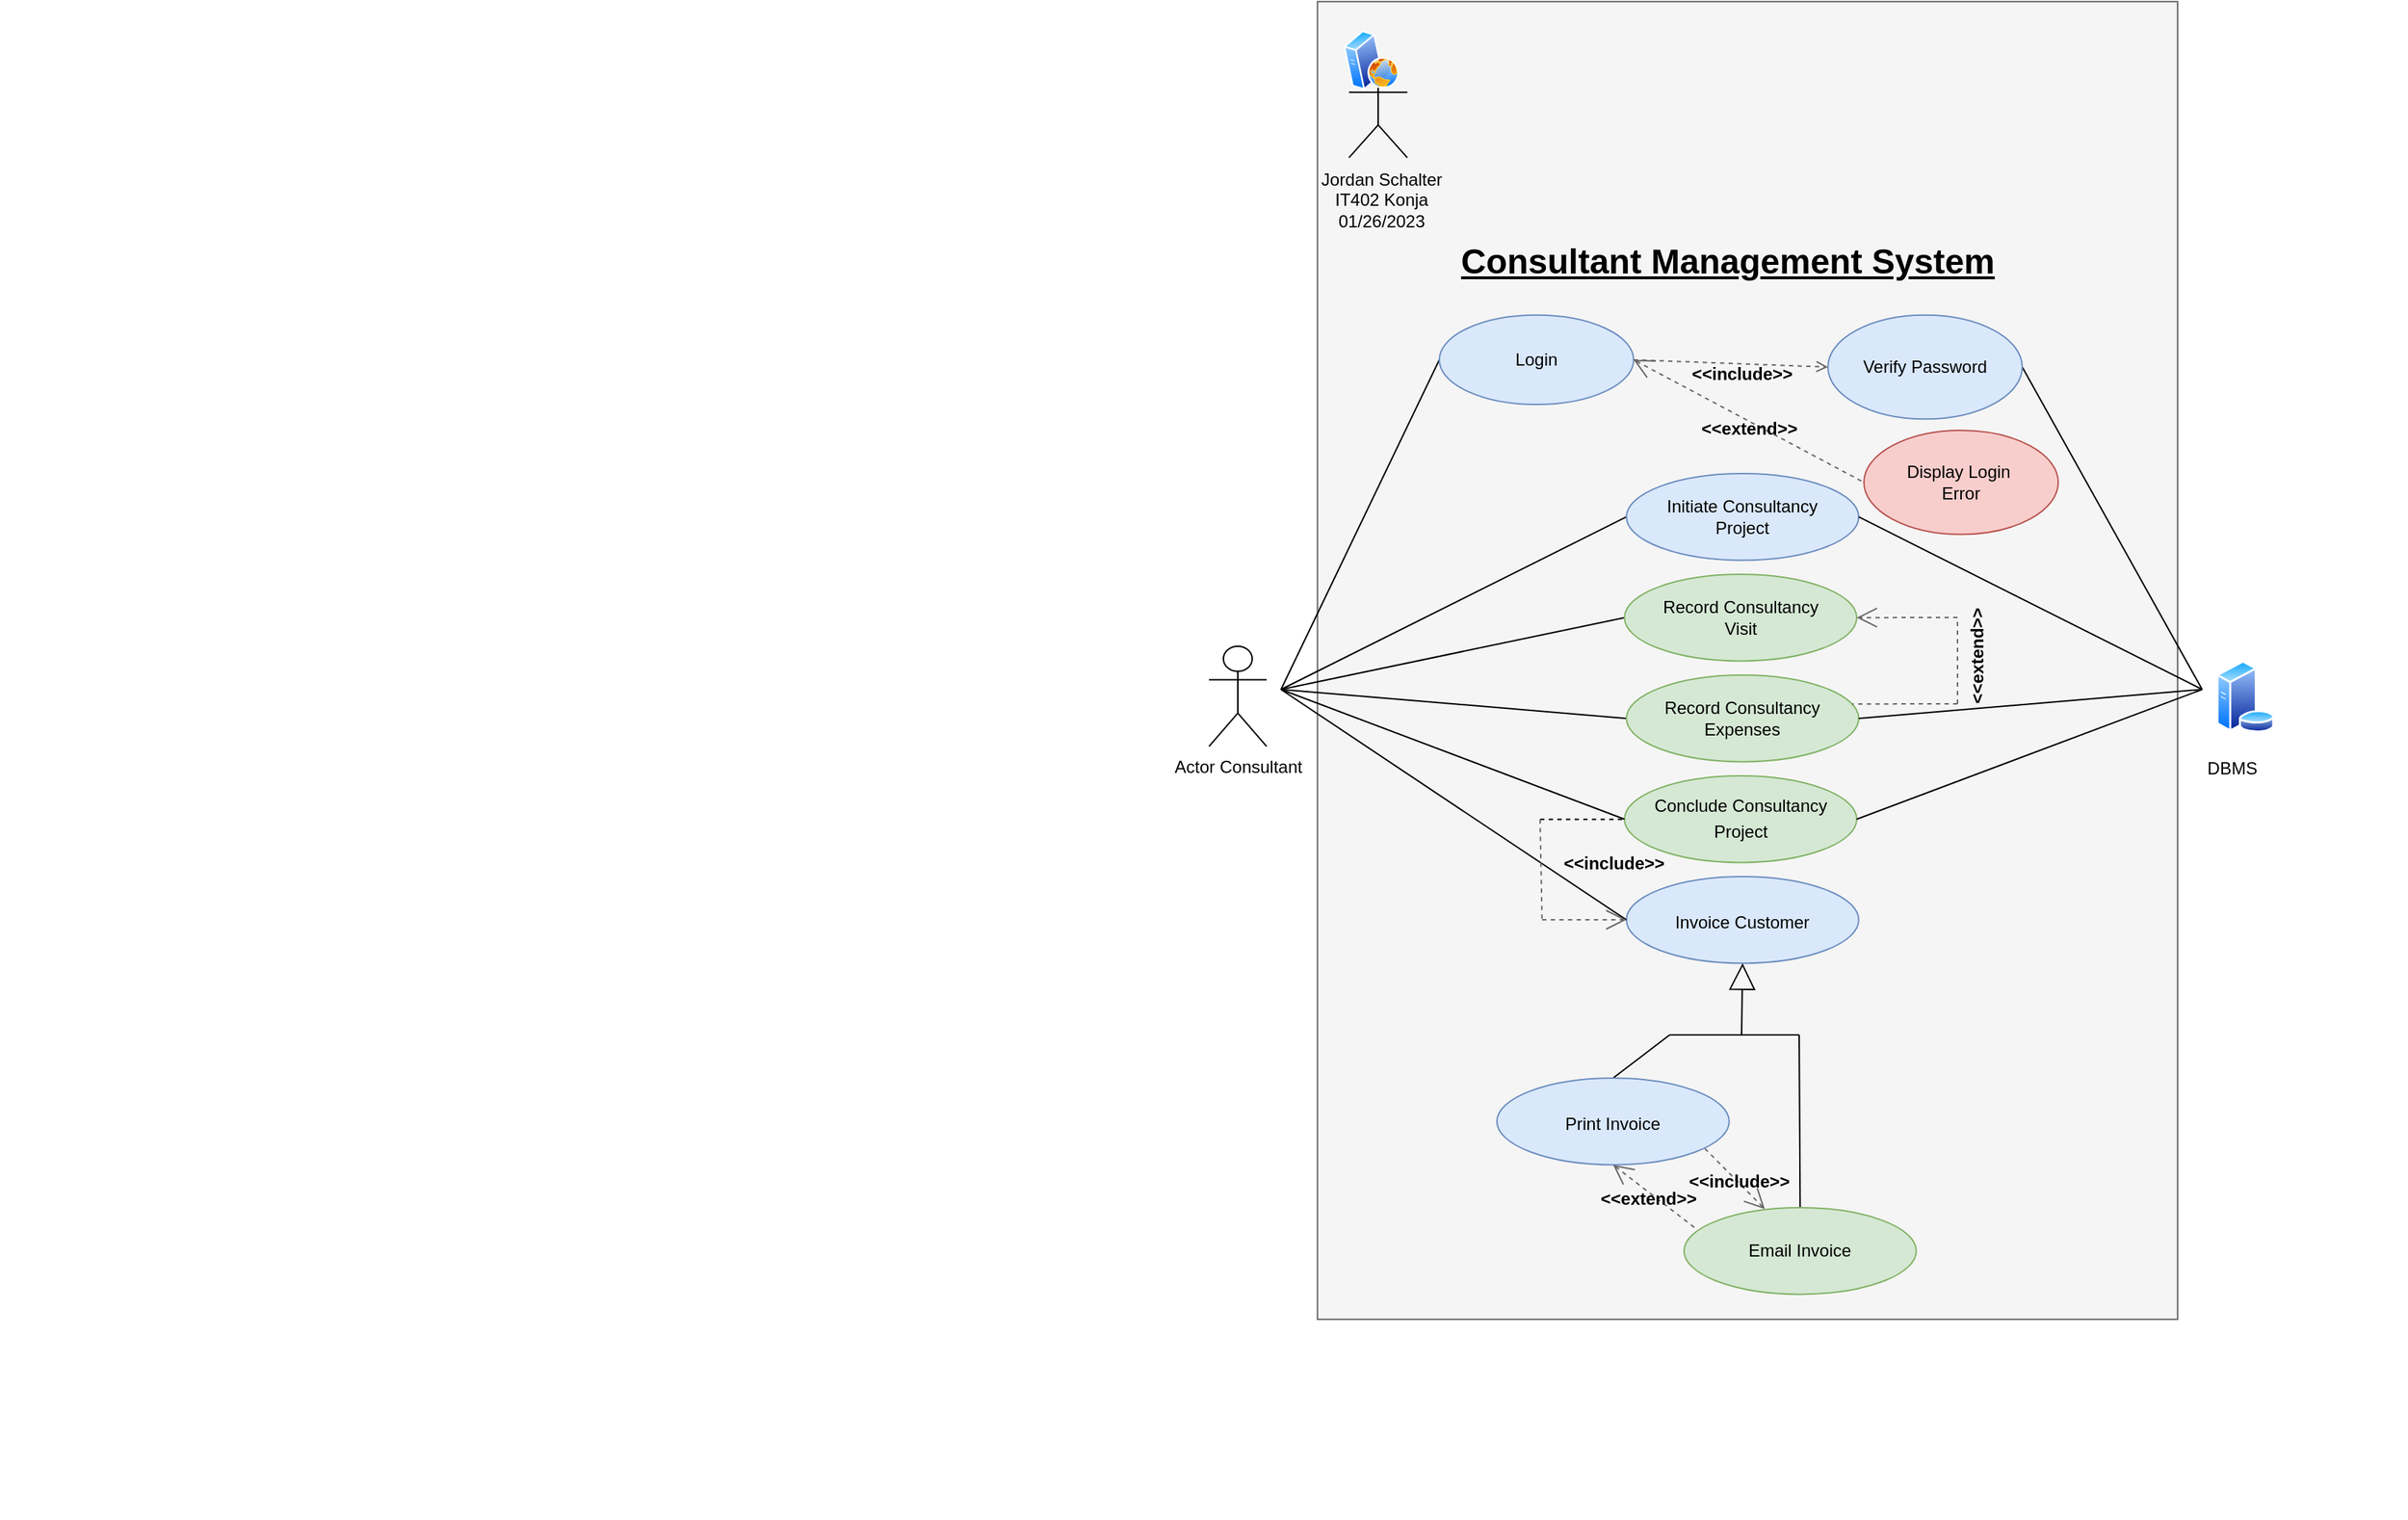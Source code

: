 <mxfile version="20.8.10" type="device"><diagram name="Page-1" id="7-t67joTY6pHSsVkqojc"><mxGraphModel dx="3370" dy="2095" grid="0" gridSize="10" guides="1" tooltips="1" connect="1" arrows="1" fold="1" page="1" pageScale="1" pageWidth="850" pageHeight="1100" math="0" shadow="0"><root><mxCell id="0"/><mxCell id="1" parent="0"/><mxCell id="J4J3rZiVv3P9WSNTc1wv-77" value="" style="group" vertex="1" connectable="0" parent="1"><mxGeometry x="-930" y="395" width="550" height="310" as="geometry"/></mxCell><mxCell id="J4J3rZiVv3P9WSNTc1wv-234" value="" style="group;movable=0;resizable=0;rotatable=0;deletable=0;editable=0;connectable=0;" vertex="1" connectable="0" parent="1"><mxGeometry x="-90" y="-7.865" width="831.86" height="1053.2" as="geometry"/></mxCell><mxCell id="J4J3rZiVv3P9WSNTc1wv-2" value="" style="rounded=0;whiteSpace=wrap;html=1;rotation=90;fillColor=#f5f5f5;fontColor=#333333;strokeColor=#666666;movable=0;resizable=0;rotatable=0;deletable=0;editable=0;connectable=0;container=1;" vertex="1" parent="J4J3rZiVv3P9WSNTc1wv-234"><mxGeometry x="-83.61" y="158.94" width="915.47" height="597.59" as="geometry"/></mxCell><mxCell id="J4J3rZiVv3P9WSNTc1wv-68" value="" style="group;movable=0;resizable=0;rotatable=0;deletable=0;editable=0;connectable=0;" vertex="1" connectable="0" parent="J4J3rZiVv3P9WSNTc1wv-234"><mxGeometry x="50" y="302.465" width="391.38" height="375.6" as="geometry"/></mxCell><mxCell id="J4J3rZiVv3P9WSNTc1wv-57" value="" style="endArrow=none;html=1;rounded=0;entryX=0;entryY=0.5;entryDx=0;entryDy=0;movable=0;resizable=0;rotatable=0;deletable=0;editable=0;connectable=0;" edge="1" target="J4J3rZiVv3P9WSNTc1wv-143" parent="J4J3rZiVv3P9WSNTc1wv-68"><mxGeometry width="50" height="50" relative="1" as="geometry"><mxPoint y="175.4" as="sourcePoint"/><mxPoint x="223.448" y="-47.3" as="targetPoint"/></mxGeometry></mxCell><mxCell id="J4J3rZiVv3P9WSNTc1wv-58" value="" style="endArrow=none;html=1;rounded=0;entryX=0;entryY=0.5;entryDx=0;entryDy=0;movable=0;resizable=0;rotatable=0;deletable=0;editable=0;connectable=0;" edge="1" target="J4J3rZiVv3P9WSNTc1wv-59" parent="J4J3rZiVv3P9WSNTc1wv-68"><mxGeometry width="50" height="50" relative="1" as="geometry"><mxPoint y="175.4" as="sourcePoint"/><mxPoint x="210.55" y="59.091" as="targetPoint"/></mxGeometry></mxCell><mxCell id="J4J3rZiVv3P9WSNTc1wv-64" value="" style="endArrow=none;html=1;rounded=0;entryX=0;entryY=0.5;entryDx=0;entryDy=0;movable=0;resizable=0;rotatable=0;deletable=0;editable=0;connectable=0;" edge="1" parent="J4J3rZiVv3P9WSNTc1wv-68" target="J4J3rZiVv3P9WSNTc1wv-130"><mxGeometry width="50" height="50" relative="1" as="geometry"><mxPoint y="175.4" as="sourcePoint"/><mxPoint x="200" y="195.4" as="targetPoint"/></mxGeometry></mxCell><mxCell id="J4J3rZiVv3P9WSNTc1wv-130" value="Record Consultancy Expenses" style="ellipse;whiteSpace=wrap;html=1;fillColor=#d5e8d4;strokeColor=#82b366;movable=0;resizable=0;rotatable=0;deletable=0;editable=0;connectable=0;" vertex="1" parent="J4J3rZiVv3P9WSNTc1wv-68"><mxGeometry x="240.001" y="165.4" width="161.379" height="60.2" as="geometry"/></mxCell><mxCell id="J4J3rZiVv3P9WSNTc1wv-24" value="&lt;span style=&quot;border-color: var(--border-color); box-sizing: border-box;&quot; role=&quot;presentation&quot;&gt;Invoice Customer&lt;/span&gt;&lt;span style=&quot;border-color: var(--border-color); text-align: left; box-sizing: border-box; font-weight: bolder; color: rgb(52, 58, 64); font-family: -apple-system, BlinkMacSystemFont, &amp;quot;Segoe UI&amp;quot;, Roboto, &amp;quot;Helvetica Neue&amp;quot;, Arial, &amp;quot;Noto Sans&amp;quot;, &amp;quot;Liberation Sans&amp;quot;, sans-serif, &amp;quot;Apple Color Emoji&amp;quot;, &amp;quot;Segoe UI Emoji&amp;quot;, &amp;quot;Segoe UI Symbol&amp;quot;, &amp;quot;Noto Color Emoji&amp;quot;; font-size: 15px; background-color: rgb(255, 255, 255);&quot;&gt;&lt;/span&gt;" style="ellipse;whiteSpace=wrap;html=1;fillColor=#dae8fc;strokeColor=#6c8ebf;movable=0;resizable=0;rotatable=0;deletable=0;editable=0;connectable=0;" vertex="1" parent="J4J3rZiVv3P9WSNTc1wv-68"><mxGeometry x="240.001" y="305.4" width="161.379" height="60.2" as="geometry"/></mxCell><mxCell id="J4J3rZiVv3P9WSNTc1wv-80" value="" style="group;movable=0;resizable=0;rotatable=0;deletable=0;editable=0;connectable=0;" vertex="1" connectable="0" parent="J4J3rZiVv3P9WSNTc1wv-234"><mxGeometry x="90" y="157.865" width="540" height="520.2" as="geometry"/></mxCell><mxCell id="J4J3rZiVv3P9WSNTc1wv-59" value="Initiate Consultancy &lt;br&gt;Project" style="ellipse;whiteSpace=wrap;html=1;fillColor=#dae8fc;strokeColor=#6c8ebf;movable=0;resizable=0;rotatable=0;deletable=0;editable=0;connectable=0;" vertex="1" parent="J4J3rZiVv3P9WSNTc1wv-80"><mxGeometry x="200.001" y="170.0" width="161.379" height="60.2" as="geometry"/></mxCell><mxCell id="J4J3rZiVv3P9WSNTc1wv-131" value="" style="group;movable=0;resizable=0;rotatable=0;deletable=0;editable=0;connectable=0;" vertex="1" connectable="0" parent="J4J3rZiVv3P9WSNTc1wv-80"><mxGeometry width="540" height="520.2" as="geometry"/></mxCell><mxCell id="J4J3rZiVv3P9WSNTc1wv-132" value="" style="endArrow=none;html=1;rounded=0;entryX=0;entryY=0.5;entryDx=0;entryDy=0;movable=0;resizable=0;rotatable=0;deletable=0;editable=0;connectable=0;" edge="1" parent="J4J3rZiVv3P9WSNTc1wv-131" target="J4J3rZiVv3P9WSNTc1wv-134"><mxGeometry width="50" height="50" relative="1" as="geometry"><mxPoint x="-40" y="320" as="sourcePoint"/><mxPoint x="90" y="136" as="targetPoint"/></mxGeometry></mxCell><mxCell id="J4J3rZiVv3P9WSNTc1wv-143" value="Record Consultancy &lt;br&gt;Visit" style="ellipse;whiteSpace=wrap;html=1;fillColor=#d5e8d4;strokeColor=#82b366;movable=0;resizable=0;rotatable=0;deletable=0;editable=0;connectable=0;" vertex="1" parent="J4J3rZiVv3P9WSNTc1wv-131"><mxGeometry x="198.621" y="240.0" width="161.379" height="60.2" as="geometry"/></mxCell><mxCell id="J4J3rZiVv3P9WSNTc1wv-101" value="" style="group;movable=0;resizable=0;rotatable=0;deletable=0;editable=0;connectable=0;" vertex="1" connectable="0" parent="J4J3rZiVv3P9WSNTc1wv-131"><mxGeometry y="350" width="360" height="200.2" as="geometry"/></mxCell><mxCell id="J4J3rZiVv3P9WSNTc1wv-21" value="Conclude Consultancy Project&lt;span style=&quot;border-color: var(--border-color); text-align: left; box-sizing: border-box; font-weight: bolder; color: rgb(52, 58, 64); font-family: -apple-system, BlinkMacSystemFont, &amp;quot;Segoe UI&amp;quot;, Roboto, &amp;quot;Helvetica Neue&amp;quot;, Arial, &amp;quot;Noto Sans&amp;quot;, &amp;quot;Liberation Sans&amp;quot;, sans-serif, &amp;quot;Apple Color Emoji&amp;quot;, &amp;quot;Segoe UI Emoji&amp;quot;, &amp;quot;Segoe UI Symbol&amp;quot;, &amp;quot;Noto Color Emoji&amp;quot;; font-size: 15px; background-color: rgb(255, 255, 255);&quot;&gt;&lt;/span&gt;&lt;span style=&quot;border-color: var(--border-color); text-align: left; box-sizing: border-box; font-weight: bolder; color: rgb(52, 58, 64); font-family: -apple-system, BlinkMacSystemFont, &amp;quot;Segoe UI&amp;quot;, Roboto, &amp;quot;Helvetica Neue&amp;quot;, Arial, &amp;quot;Noto Sans&amp;quot;, &amp;quot;Liberation Sans&amp;quot;, sans-serif, &amp;quot;Apple Color Emoji&amp;quot;, &amp;quot;Segoe UI Emoji&amp;quot;, &amp;quot;Segoe UI Symbol&amp;quot;, &amp;quot;Noto Color Emoji&amp;quot;; font-size: 15px; background-color: rgb(255, 255, 255);&quot;&gt;&lt;/span&gt;&lt;span style=&quot;border-color: var(--border-color); text-align: left; box-sizing: border-box; font-weight: bolder; color: rgb(52, 58, 64); font-family: -apple-system, BlinkMacSystemFont, &amp;quot;Segoe UI&amp;quot;, Roboto, &amp;quot;Helvetica Neue&amp;quot;, Arial, &amp;quot;Noto Sans&amp;quot;, &amp;quot;Liberation Sans&amp;quot;, sans-serif, &amp;quot;Apple Color Emoji&amp;quot;, &amp;quot;Segoe UI Emoji&amp;quot;, &amp;quot;Segoe UI Symbol&amp;quot;, &amp;quot;Noto Color Emoji&amp;quot;; font-size: 15px; background-color: rgb(255, 255, 255);&quot;&gt;&lt;/span&gt;" style="ellipse;whiteSpace=wrap;html=1;fillColor=#d5e8d4;strokeColor=#82b366;movable=0;resizable=0;rotatable=0;deletable=0;editable=0;connectable=0;" vertex="1" parent="J4J3rZiVv3P9WSNTc1wv-101"><mxGeometry x="198.621" y="30.0" width="161.379" height="60.2" as="geometry"/></mxCell><mxCell id="J4J3rZiVv3P9WSNTc1wv-66" value="" style="endArrow=none;html=1;rounded=0;entryX=0;entryY=0.5;entryDx=0;entryDy=0;movable=0;resizable=0;rotatable=0;deletable=0;editable=0;connectable=0;" edge="1" parent="J4J3rZiVv3P9WSNTc1wv-101" target="J4J3rZiVv3P9WSNTc1wv-21"><mxGeometry width="50" height="50" relative="1" as="geometry"><mxPoint x="-40" y="-30" as="sourcePoint"/><mxPoint x="223.448" y="-56.5" as="targetPoint"/></mxGeometry></mxCell><mxCell id="J4J3rZiVv3P9WSNTc1wv-67" value="" style="endArrow=none;html=1;rounded=0;entryX=0;entryY=0.5;entryDx=0;entryDy=0;movable=0;resizable=0;rotatable=0;deletable=0;editable=0;connectable=0;" edge="1" parent="J4J3rZiVv3P9WSNTc1wv-101" target="J4J3rZiVv3P9WSNTc1wv-24"><mxGeometry width="50" height="50" relative="1" as="geometry"><mxPoint x="-40" y="-30" as="sourcePoint"/><mxPoint x="235.862" y="-46.5" as="targetPoint"/></mxGeometry></mxCell><mxCell id="J4J3rZiVv3P9WSNTc1wv-114" value="" style="group;rotation=-180;movable=0;resizable=0;rotatable=0;deletable=0;editable=0;connectable=0;" vertex="1" connectable="0" parent="J4J3rZiVv3P9WSNTc1wv-101"><mxGeometry x="140" y="80" width="60" height="60" as="geometry"/></mxCell><mxCell id="J4J3rZiVv3P9WSNTc1wv-115" value="&lt;b style=&quot;font-size: 12px;&quot;&gt;&lt;font style=&quot;font-size: 12px;&quot;&gt;&amp;lt;&amp;lt;include&amp;gt;&amp;gt;&lt;/font&gt;&lt;/b&gt;" style="align=center;html=1;verticalAlign=bottom;rounded=0;labelBackgroundColor=none;endArrow=open;endSize=12;dashed=1;horizontal=1;fillColor=#f5f5f5;strokeColor=#666666;fontSize=12;movable=0;resizable=0;rotatable=0;deletable=0;editable=0;connectable=0;" edge="1" parent="J4J3rZiVv3P9WSNTc1wv-114"><mxGeometry x="0.706" y="30" relative="1" as="geometry"><mxPoint x="60" y="50.001" as="targetPoint"/><mxPoint x="1.38" y="50" as="sourcePoint"/><mxPoint as="offset"/></mxGeometry></mxCell><mxCell id="J4J3rZiVv3P9WSNTc1wv-116" value="" style="edgeStyle=none;html=1;endArrow=none;rounded=0;labelBackgroundColor=none;dashed=1;movable=0;resizable=0;rotatable=0;deletable=0;editable=0;connectable=0;" edge="1" parent="J4J3rZiVv3P9WSNTc1wv-114"><mxGeometry relative="1" as="geometry"><mxPoint x="60" y="-19.762" as="targetPoint"/><mxPoint y="-19.762" as="sourcePoint"/></mxGeometry></mxCell><mxCell id="J4J3rZiVv3P9WSNTc1wv-117" value="" style="edgeStyle=none;html=1;endArrow=none;rounded=0;labelBackgroundColor=none;dashed=1;fillColor=#f5f5f5;strokeColor=#666666;movable=0;resizable=0;rotatable=0;deletable=0;editable=0;connectable=0;" edge="1" parent="J4J3rZiVv3P9WSNTc1wv-114"><mxGeometry relative="1" as="geometry"><mxPoint x="1.38" y="50" as="targetPoint"/><mxPoint y="-19.762" as="sourcePoint"/></mxGeometry></mxCell><mxCell id="J4J3rZiVv3P9WSNTc1wv-139" value="&lt;font style=&quot;font-size: 12px;&quot;&gt;&lt;b&gt;&amp;lt;&amp;lt;extend&amp;gt;&amp;gt;&lt;/b&gt;&lt;/font&gt;" style="align=center;html=1;verticalAlign=bottom;rounded=0;labelBackgroundColor=none;endArrow=open;endSize=12;dashed=1;horizontal=0;fillColor=#f5f5f5;strokeColor=#666666;entryX=1;entryY=0.5;entryDx=0;entryDy=0;movable=0;resizable=0;rotatable=0;deletable=0;editable=0;connectable=0;" edge="1" parent="J4J3rZiVv3P9WSNTc1wv-131" target="J4J3rZiVv3P9WSNTc1wv-143"><mxGeometry x="-1" y="36" relative="1" as="geometry"><mxPoint x="360" y="260" as="targetPoint"/><mxPoint x="430" y="270" as="sourcePoint"/><mxPoint x="20" y="-6" as="offset"/></mxGeometry></mxCell><mxCell id="J4J3rZiVv3P9WSNTc1wv-140" value="" style="edgeStyle=none;html=1;endArrow=none;rounded=0;labelBackgroundColor=none;dashed=1;fillColor=#f5f5f5;strokeColor=#666666;entryX=0.973;entryY=0.334;entryDx=0;entryDy=0;entryPerimeter=0;movable=0;resizable=0;rotatable=0;deletable=0;editable=0;connectable=0;" edge="1" parent="J4J3rZiVv3P9WSNTc1wv-131" target="J4J3rZiVv3P9WSNTc1wv-130"><mxGeometry relative="1" as="geometry"><mxPoint x="360" y="330" as="targetPoint"/><mxPoint x="430" y="330" as="sourcePoint"/></mxGeometry></mxCell><mxCell id="J4J3rZiVv3P9WSNTc1wv-141" value="" style="edgeStyle=none;html=1;endArrow=none;rounded=0;labelBackgroundColor=none;dashed=1;fillColor=#f5f5f5;strokeColor=#666666;movable=0;resizable=0;rotatable=0;deletable=0;editable=0;connectable=0;" edge="1" parent="J4J3rZiVv3P9WSNTc1wv-131"><mxGeometry relative="1" as="geometry"><mxPoint x="430" y="270" as="targetPoint"/><mxPoint x="430" y="330" as="sourcePoint"/></mxGeometry></mxCell><mxCell id="J4J3rZiVv3P9WSNTc1wv-203" value="" style="group;movable=0;resizable=0;rotatable=0;deletable=0;editable=0;connectable=0;" vertex="1" connectable="0" parent="J4J3rZiVv3P9WSNTc1wv-131"><mxGeometry x="425.0" y="64.94" width="135" height="162.259" as="geometry"/></mxCell><mxCell id="J4J3rZiVv3P9WSNTc1wv-137" value="Display Login&amp;nbsp;&lt;br&gt;Error" style="ellipse;whiteSpace=wrap;html=1;fillColor=#f8cecc;strokeColor=#b85450;movable=0;resizable=0;rotatable=0;deletable=0;editable=0;connectable=0;" vertex="1" parent="J4J3rZiVv3P9WSNTc1wv-203"><mxGeometry x="-60" y="75.061" width="135" height="72.258" as="geometry"/></mxCell><mxCell id="J4J3rZiVv3P9WSNTc1wv-134" value="Login" style="ellipse;whiteSpace=wrap;html=1;fillColor=#dae8fc;strokeColor=#6c8ebf;movable=0;resizable=0;rotatable=0;deletable=0;editable=0;connectable=0;" vertex="1" parent="J4J3rZiVv3P9WSNTc1wv-131"><mxGeometry x="70" y="59.883" width="135" height="62.142" as="geometry"/></mxCell><mxCell id="J4J3rZiVv3P9WSNTc1wv-136" value="&lt;font data-font-src=&quot;https://fonts.googleapis.com/css?family=Architects+Daughter&quot; style=&quot;font-size: 12px;&quot;&gt;&lt;b style=&quot;font-size: 12px;&quot;&gt;&amp;lt;&amp;lt;extend&amp;gt;&amp;gt;&lt;/b&gt;&lt;/font&gt;" style="edgeStyle=none;html=1;startArrow=open;endArrow=none;startSize=12;verticalAlign=bottom;dashed=1;labelBackgroundColor=none;rounded=0;entryX=0;entryY=0.5;entryDx=0;entryDy=0;exitX=1;exitY=0.5;exitDx=0;exitDy=0;fillColor=#f5f5f5;strokeColor=#666666;align=center;fontSize=12;horizontal=1;movable=0;resizable=0;rotatable=0;deletable=0;editable=0;connectable=0;" edge="1" parent="J4J3rZiVv3P9WSNTc1wv-131" source="J4J3rZiVv3P9WSNTc1wv-134" target="J4J3rZiVv3P9WSNTc1wv-137"><mxGeometry x="0.074" y="-13" width="160" relative="1" as="geometry"><mxPoint x="268.11" y="85.512" as="sourcePoint"/><mxPoint x="506.25" y="98.065" as="targetPoint"/><mxPoint as="offset"/></mxGeometry></mxCell><mxCell id="J4J3rZiVv3P9WSNTc1wv-111" value="DBMS" style="text;html=1;strokeColor=none;fillColor=none;align=center;verticalAlign=middle;whiteSpace=wrap;rounded=0;movable=0;resizable=0;rotatable=0;deletable=0;editable=0;connectable=0;" vertex="1" parent="J4J3rZiVv3P9WSNTc1wv-234"><mxGeometry x="680.5" y="517.465" width="60" height="30" as="geometry"/></mxCell><mxCell id="J4J3rZiVv3P9WSNTc1wv-112" value="" style="endArrow=none;html=1;rounded=0;exitX=1;exitY=0.5;exitDx=0;exitDy=0;movable=0;resizable=0;rotatable=0;deletable=0;editable=0;connectable=0;" edge="1" parent="J4J3rZiVv3P9WSNTc1wv-234" source="J4J3rZiVv3P9WSNTc1wv-59"><mxGeometry width="50" height="50" relative="1" as="geometry"><mxPoint x="670" y="527.865" as="sourcePoint"/><mxPoint x="690" y="477.865" as="targetPoint"/></mxGeometry></mxCell><mxCell id="J4J3rZiVv3P9WSNTc1wv-113" value="" style="endArrow=none;html=1;rounded=0;exitX=1;exitY=0.5;exitDx=0;exitDy=0;movable=0;resizable=0;rotatable=0;deletable=0;editable=0;connectable=0;" edge="1" parent="J4J3rZiVv3P9WSNTc1wv-234" source="J4J3rZiVv3P9WSNTc1wv-21"><mxGeometry width="50" height="50" relative="1" as="geometry"><mxPoint x="410" y="577.865" as="sourcePoint"/><mxPoint x="690" y="477.865" as="targetPoint"/></mxGeometry></mxCell><mxCell id="J4J3rZiVv3P9WSNTc1wv-156" value="" style="endArrow=none;html=1;rounded=0;fontFamily=Helvetica;fontSize=12;fontColor=#000000;exitX=1;exitY=0.5;exitDx=0;exitDy=0;movable=0;resizable=0;rotatable=0;deletable=0;editable=0;connectable=0;" edge="1" parent="J4J3rZiVv3P9WSNTc1wv-234" source="J4J3rZiVv3P9WSNTc1wv-130"><mxGeometry width="50" height="50" relative="1" as="geometry"><mxPoint x="400" y="517.865" as="sourcePoint"/><mxPoint x="690" y="477.865" as="targetPoint"/></mxGeometry></mxCell><mxCell id="J4J3rZiVv3P9WSNTc1wv-186" value="" style="endArrow=block;endSize=16;endFill=0;html=1;rounded=0;fontFamily=Helvetica;fontSize=12;fontColor=#000000;entryX=0.5;entryY=1;entryDx=0;entryDy=0;movable=0;resizable=0;rotatable=0;deletable=0;editable=0;connectable=0;" edge="1" parent="J4J3rZiVv3P9WSNTc1wv-234" target="J4J3rZiVv3P9WSNTc1wv-24"><mxGeometry width="160" relative="1" as="geometry"><mxPoint x="370" y="717.865" as="sourcePoint"/><mxPoint x="460" y="697.865" as="targetPoint"/></mxGeometry></mxCell><mxCell id="J4J3rZiVv3P9WSNTc1wv-189" value="" style="endArrow=none;html=1;rounded=0;fontFamily=Helvetica;fontSize=12;fontColor=#000000;movable=0;resizable=0;rotatable=0;deletable=0;editable=0;connectable=0;" edge="1" parent="J4J3rZiVv3P9WSNTc1wv-234"><mxGeometry width="50" height="50" relative="1" as="geometry"><mxPoint x="320" y="717.865" as="sourcePoint"/><mxPoint x="410" y="717.865" as="targetPoint"/></mxGeometry></mxCell><mxCell id="J4J3rZiVv3P9WSNTc1wv-190" value="" style="endArrow=none;html=1;rounded=0;fontFamily=Helvetica;fontSize=12;fontColor=#000000;exitX=0.5;exitY=0;exitDx=0;exitDy=0;movable=0;resizable=0;rotatable=0;deletable=0;editable=0;connectable=0;" edge="1" parent="J4J3rZiVv3P9WSNTc1wv-234" source="J4J3rZiVv3P9WSNTc1wv-221"><mxGeometry width="50" height="50" relative="1" as="geometry"><mxPoint x="270.69" y="732.565" as="sourcePoint"/><mxPoint x="320" y="717.865" as="targetPoint"/></mxGeometry></mxCell><mxCell id="J4J3rZiVv3P9WSNTc1wv-191" value="" style="endArrow=none;html=1;rounded=0;fontFamily=Helvetica;fontSize=12;fontColor=#000000;exitX=0.5;exitY=0;exitDx=0;exitDy=0;movable=0;resizable=0;rotatable=0;deletable=0;editable=0;connectable=0;" edge="1" parent="J4J3rZiVv3P9WSNTc1wv-234" source="J4J3rZiVv3P9WSNTc1wv-218"><mxGeometry width="50" height="50" relative="1" as="geometry"><mxPoint x="460.69" y="737.665" as="sourcePoint"/><mxPoint x="410" y="717.865" as="targetPoint"/></mxGeometry></mxCell><mxCell id="J4J3rZiVv3P9WSNTc1wv-100" value="" style="group;movable=0;resizable=0;rotatable=0;deletable=0;editable=0;connectable=0;" vertex="1" connectable="0" parent="J4J3rZiVv3P9WSNTc1wv-234"><mxGeometry x="90" y="7.865" width="55.0" height="109.6" as="geometry"/></mxCell><mxCell id="J4J3rZiVv3P9WSNTc1wv-97" value="" style="shape=umlActor;verticalLabelPosition=bottom;verticalAlign=top;html=1;container=0;movable=0;resizable=0;rotatable=0;deletable=0;editable=0;connectable=0;" vertex="1" parent="J4J3rZiVv3P9WSNTc1wv-100"><mxGeometry x="7.217" y="32.336" width="40.56" height="68.26" as="geometry"/></mxCell><mxCell id="J4J3rZiVv3P9WSNTc1wv-94" value="" style="aspect=fixed;perimeter=ellipsePerimeter;html=1;align=center;shadow=0;dashed=0;spacingTop=3;image;image=img/lib/active_directory/web_server.svg;rotation=348;container=0;movable=0;resizable=0;rotatable=0;deletable=0;editable=0;connectable=0;" vertex="1" parent="J4J3rZiVv3P9WSNTc1wv-100"><mxGeometry x="5.805" y="2.902" width="34.16" height="59.43" as="geometry"/></mxCell><mxCell id="J4J3rZiVv3P9WSNTc1wv-204" value="" style="aspect=fixed;perimeter=ellipsePerimeter;html=1;align=center;shadow=0;dashed=0;spacingTop=3;image;image=img/lib/active_directory/database_server.svg;fontFamily=Helvetica;fontSize=12;fontColor=#000000;movable=0;resizable=0;rotatable=0;deletable=0;editable=0;connectable=0;" vertex="1" parent="J4J3rZiVv3P9WSNTc1wv-234"><mxGeometry x="699.5" y="457.665" width="41" height="50" as="geometry"/></mxCell><mxCell id="J4J3rZiVv3P9WSNTc1wv-3" value="Actor Consultant" style="shape=umlActor;verticalLabelPosition=bottom;verticalAlign=top;html=1;container=1;movable=0;resizable=0;rotatable=0;deletable=0;editable=0;connectable=0;" vertex="1" parent="J4J3rZiVv3P9WSNTc1wv-234"><mxGeometry y="447.865" width="40" height="69.6" as="geometry"/></mxCell><mxCell id="J4J3rZiVv3P9WSNTc1wv-218" value="Email Invoice" style="ellipse;whiteSpace=wrap;html=1;fillColor=#d5e8d4;strokeColor=#82b366;movable=0;resizable=0;rotatable=0;deletable=0;editable=0;connectable=0;" vertex="1" parent="J4J3rZiVv3P9WSNTc1wv-234"><mxGeometry x="330.001" y="837.865" width="161.379" height="60.2" as="geometry"/></mxCell><mxCell id="J4J3rZiVv3P9WSNTc1wv-221" value="&lt;span style=&quot;border-color: var(--border-color); box-sizing: border-box;&quot; role=&quot;presentation&quot;&gt;Print Invoice&lt;/span&gt;&lt;span style=&quot;border-color: var(--border-color); text-align: left; box-sizing: border-box; font-weight: bolder; color: rgb(52, 58, 64); font-family: -apple-system, BlinkMacSystemFont, &amp;quot;Segoe UI&amp;quot;, Roboto, &amp;quot;Helvetica Neue&amp;quot;, Arial, &amp;quot;Noto Sans&amp;quot;, &amp;quot;Liberation Sans&amp;quot;, sans-serif, &amp;quot;Apple Color Emoji&amp;quot;, &amp;quot;Segoe UI Emoji&amp;quot;, &amp;quot;Segoe UI Symbol&amp;quot;, &amp;quot;Noto Color Emoji&amp;quot;; font-size: 15px; background-color: rgb(255, 255, 255);&quot;&gt;&lt;/span&gt;" style="ellipse;whiteSpace=wrap;html=1;fillColor=#dae8fc;strokeColor=#6c8ebf;movable=0;resizable=0;rotatable=0;deletable=0;editable=0;connectable=0;" vertex="1" parent="J4J3rZiVv3P9WSNTc1wv-234"><mxGeometry x="200.001" y="747.865" width="161.379" height="60.2" as="geometry"/></mxCell><mxCell id="J4J3rZiVv3P9WSNTc1wv-225" value="&lt;font data-font-src=&quot;https://fonts.googleapis.com/css?family=Architects+Daughter&quot; style=&quot;font-size: 12px;&quot;&gt;&lt;b style=&quot;font-size: 12px;&quot;&gt;&amp;lt;&amp;lt;include&amp;gt;&amp;gt;&lt;/b&gt;&lt;/font&gt;" style="edgeStyle=none;html=1;startArrow=open;endArrow=none;startSize=12;verticalAlign=top;dashed=1;labelBackgroundColor=none;rounded=0;entryX=0.895;entryY=0.812;entryDx=0;entryDy=0;fillColor=#f5f5f5;strokeColor=#666666;align=center;fontSize=12;horizontal=1;entryPerimeter=0;exitX=0.348;exitY=0.017;exitDx=0;exitDy=0;exitPerimeter=0;movable=0;resizable=0;rotatable=0;deletable=0;editable=0;connectable=0;" edge="1" parent="J4J3rZiVv3P9WSNTc1wv-234" source="J4J3rZiVv3P9WSNTc1wv-218" target="J4J3rZiVv3P9WSNTc1wv-221"><mxGeometry x="0.226" y="-10" width="160" relative="1" as="geometry"><mxPoint x="432" y="919.865" as="sourcePoint"/><mxPoint x="410.0" y="962.925" as="targetPoint"/><mxPoint as="offset"/></mxGeometry></mxCell><mxCell id="J4J3rZiVv3P9WSNTc1wv-230" value="" style="endArrow=none;html=1;rounded=0;fontFamily=Helvetica;fontSize=12;fontColor=#000000;exitX=1;exitY=0.5;exitDx=0;exitDy=0;movable=0;resizable=0;rotatable=0;deletable=0;editable=0;connectable=0;" edge="1" parent="J4J3rZiVv3P9WSNTc1wv-234" source="J4J3rZiVv3P9WSNTc1wv-31"><mxGeometry width="50" height="50" relative="1" as="geometry"><mxPoint x="220" y="467.865" as="sourcePoint"/><mxPoint x="690" y="477.865" as="targetPoint"/></mxGeometry></mxCell><mxCell id="J4J3rZiVv3P9WSNTc1wv-16" value="&lt;u&gt;Consultant Management System&lt;/u&gt;" style="text;strokeColor=none;fillColor=none;html=1;fontSize=24;fontStyle=1;verticalAlign=bottom;align=center;movable=0;resizable=0;rotatable=0;deletable=0;editable=0;connectable=0;" vertex="1" parent="J4J3rZiVv3P9WSNTc1wv-234"><mxGeometry x="170" y="147.865" width="380" height="50" as="geometry"/></mxCell><mxCell id="J4J3rZiVv3P9WSNTc1wv-31" value="Verify Password" style="ellipse;whiteSpace=wrap;html=1;fillColor=#dae8fc;strokeColor=#6c8ebf;movable=0;resizable=0;rotatable=0;deletable=0;editable=0;connectable=0;" vertex="1" parent="J4J3rZiVv3P9WSNTc1wv-234"><mxGeometry x="430.0" y="217.745" width="135" height="72.258" as="geometry"/></mxCell><mxCell id="J4J3rZiVv3P9WSNTc1wv-74" value="&lt;font size=&quot;1&quot; style=&quot;&quot;&gt;&lt;b style=&quot;font-size: 12px;&quot;&gt;&amp;lt;&amp;lt;include&amp;gt;&amp;gt;&lt;/b&gt;&lt;/font&gt;" style="html=1;verticalAlign=bottom;labelBackgroundColor=none;endArrow=open;endFill=0;dashed=1;rounded=0;entryX=0;entryY=0.5;entryDx=0;entryDy=0;fillColor=#f5f5f5;strokeColor=#666666;exitX=1;exitY=0.5;exitDx=0;exitDy=0;movable=0;resizable=0;rotatable=0;deletable=0;editable=0;connectable=0;" edge="1" parent="J4J3rZiVv3P9WSNTc1wv-234" source="J4J3rZiVv3P9WSNTc1wv-134" target="J4J3rZiVv3P9WSNTc1wv-31"><mxGeometry x="0.12" y="-16" width="160" relative="1" as="geometry"><mxPoint x="360" y="235.284" as="sourcePoint"/><mxPoint x="495.0" y="193.994" as="targetPoint"/><mxPoint as="offset"/></mxGeometry></mxCell><mxCell id="J4J3rZiVv3P9WSNTc1wv-226" value="Jordan Schalter&lt;br&gt;IT402 Konja&lt;br&gt;01/26/2023" style="text;html=1;strokeColor=none;fillColor=none;align=center;verticalAlign=middle;whiteSpace=wrap;rounded=0;fontSize=12;fontFamily=Helvetica;fontColor=#000000;movable=0;resizable=0;rotatable=0;deletable=0;editable=0;connectable=0;" vertex="1" parent="J4J3rZiVv3P9WSNTc1wv-234"><mxGeometry x="70" y="107.865" width="100" height="60" as="geometry"/></mxCell><mxCell id="J4J3rZiVv3P9WSNTc1wv-232" value="&lt;font data-font-src=&quot;https://fonts.googleapis.com/css?family=Architects+Daughter&quot; style=&quot;font-size: 12px;&quot;&gt;&lt;b style=&quot;font-size: 12px;&quot;&gt;&amp;lt;&amp;lt;extend&amp;gt;&amp;gt;&lt;/b&gt;&lt;/font&gt;" style="edgeStyle=none;html=1;startArrow=open;endArrow=none;startSize=12;verticalAlign=bottom;dashed=1;labelBackgroundColor=none;rounded=0;fillColor=#f5f5f5;strokeColor=#666666;align=center;fontSize=12;horizontal=1;entryX=0.057;entryY=0.254;entryDx=0;entryDy=0;entryPerimeter=0;exitX=0.5;exitY=1;exitDx=0;exitDy=0;movable=0;resizable=0;rotatable=0;deletable=0;editable=0;connectable=0;" edge="1" parent="J4J3rZiVv3P9WSNTc1wv-234" source="J4J3rZiVv3P9WSNTc1wv-221" target="J4J3rZiVv3P9WSNTc1wv-218"><mxGeometry x="0.053" y="-11" width="160" relative="1" as="geometry"><mxPoint x="273" y="808.865" as="sourcePoint"/><mxPoint x="330" y="857.865" as="targetPoint"/><mxPoint as="offset"/></mxGeometry></mxCell></root></mxGraphModel></diagram></mxfile>